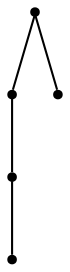 graph {
  node [shape=point,comment="{\"directed\":false,\"doi\":\"10.1007/978-3-319-03841-4_10\",\"figure\":\"3 (3)\"}"]

  v0 [pos="975.7576378031266,815.5964860924933"]
  v1 [pos="1009.8447254870266,717.2512310092919"]
  v2 [pos="975.7576378031266,736.9209942192932"]
  v3 [pos="975.7576378031266,776.2567053177191"]
  v4 [pos="907.5834624353267,697.5822467607793"]

  v2 -- v1 [id="-4",pos="975.7576378031266,736.9209942192932 1009.8447254870266,717.2512310092919 1009.8447254870266,717.2512310092919 1009.8447254870266,717.2512310092919"]
  v3 -- v2 [id="-5",pos="975.7576378031266,776.2567053177191 975.7576378031266,736.9209942192932 975.7576378031266,736.9209942192932 975.7576378031266,736.9209942192932"]
  v0 -- v3 [id="-6",pos="975.7576378031266,815.5964860924933 975.7576378031266,776.2567053177191 975.7576378031266,776.2567053177191 975.7576378031266,776.2567053177191"]
  v0 -- v4 [id="-9",pos="975.7576378031266,815.5964860924933 907.5834624353267,697.5822467607793 907.5834624353267,697.5822467607793 907.5834624353267,697.5822467607793"]
}